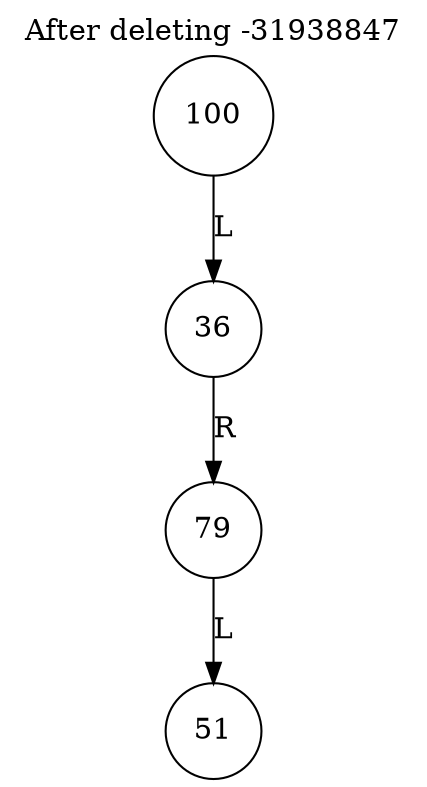 digraph BinarySearchTree {
   labelloc="t";
   label="After deleting -31938847";
   node [shape=circle];
   100 -> 36 [label="L"];
   36 -> 79 [label="R"];
   79 -> 51 [label="L"];
}
